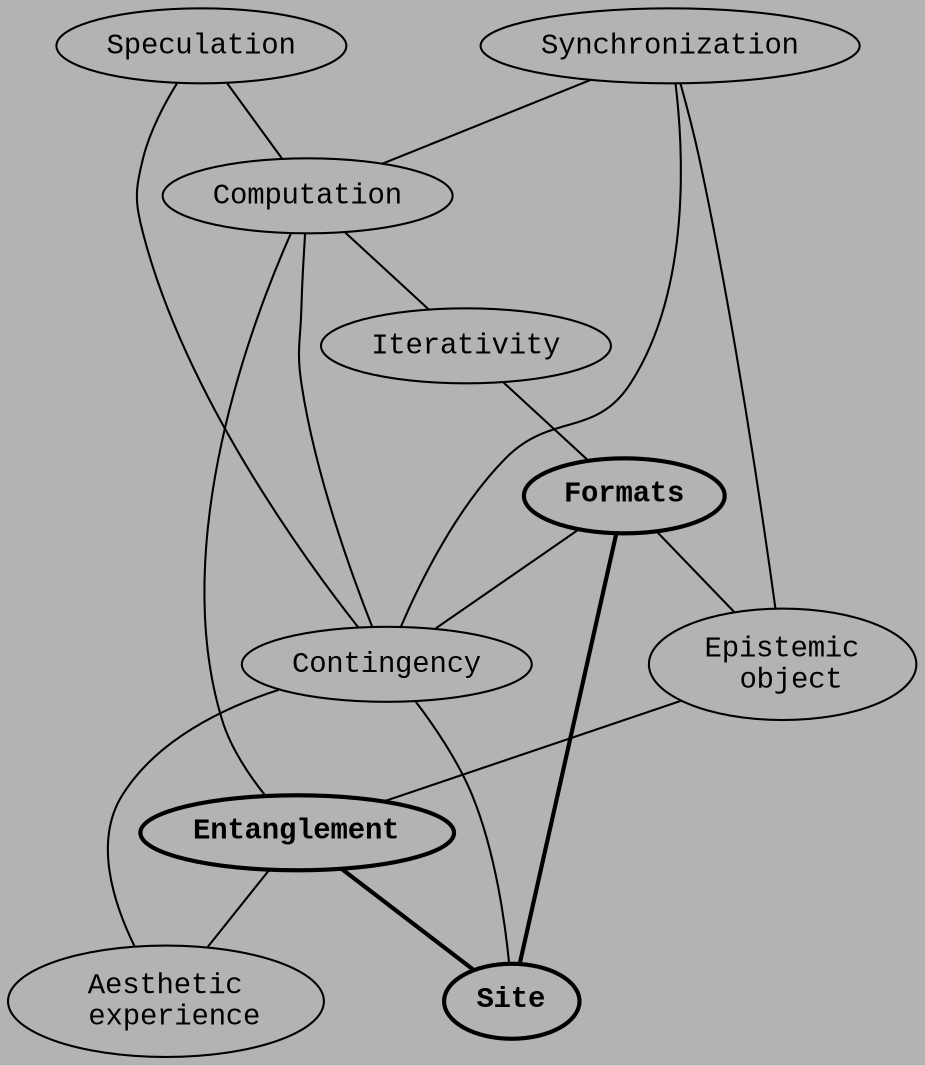 graph graphname {
	graph [bgcolor=grey70];
	node [fontname = "courier new"];
//	edge [color=gray50];
//        Contingency[style=filled, fillcolor=white]
	Synchronization -- "Epistemic\n object";
	Synchronization -- Contingency;
	Computation -- Entanglement;
	//"Epistemic\n object"[style=filled]	
	"Epistemic\n object" -- Entanglement;
	Site[penwidth=2.0, label=<<B>Site</B>>];
	Entanglement -- Site[color=black,penwidth=2.0];
	Entanglement -- "Aesthetic\n experience";
        // Contingency[style=filled, fillcolor=white]
	Contingency -- Site;
	Contingency -- "Aesthetic\n experience";
	Computation -- Contingency;
	Synchronization -- Computation;
	Speculation -- Computation;
	Speculation -- Contingency;
	Formats[penwidth=2.0, label=<<B>Formats</B>>];
	Formats -- Site[color=black,penwidth=2.0];
	Formats -- Contingency;
	Formats -- "Epistemic\n object";
	Iterativity -- Formats;
	Computation --  Iterativity
	Entanglement[penwidth=2.0, label=<<B>Entanglement</B>>];
}
